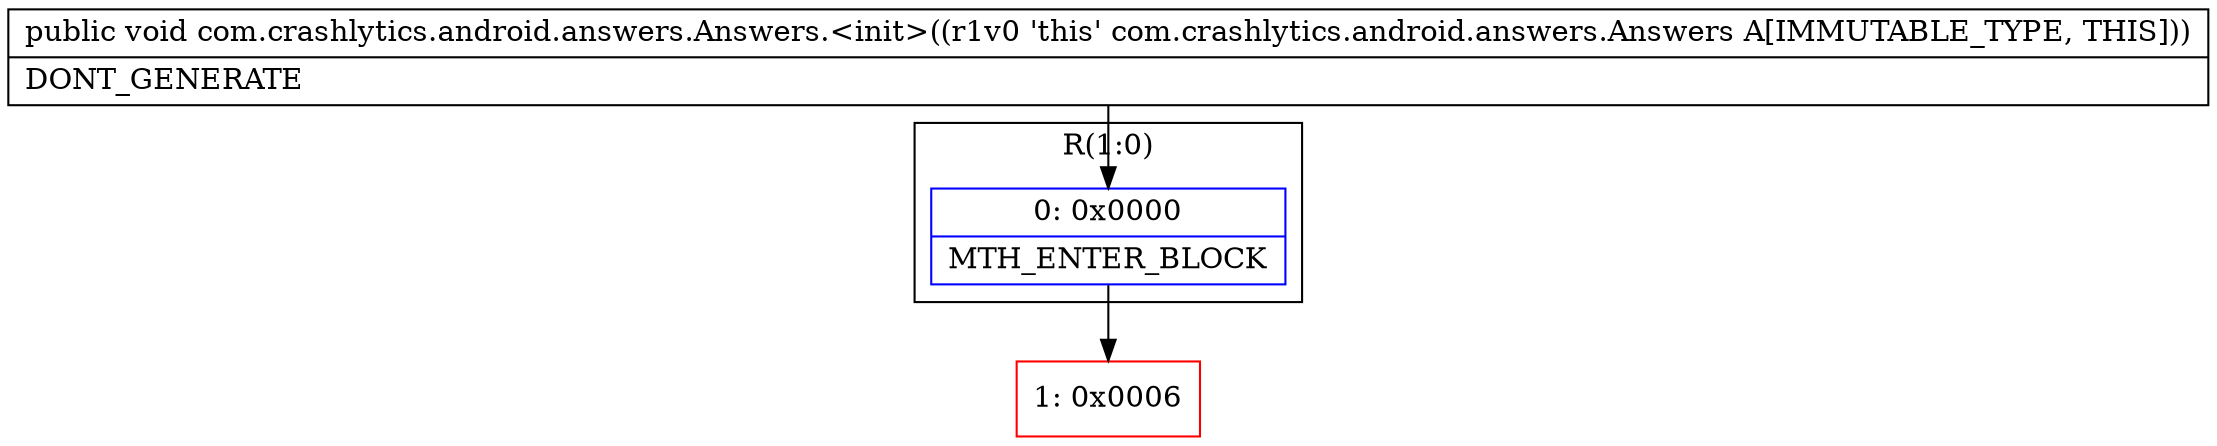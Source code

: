 digraph "CFG forcom.crashlytics.android.answers.Answers.\<init\>()V" {
subgraph cluster_Region_76276664 {
label = "R(1:0)";
node [shape=record,color=blue];
Node_0 [shape=record,label="{0\:\ 0x0000|MTH_ENTER_BLOCK\l}"];
}
Node_1 [shape=record,color=red,label="{1\:\ 0x0006}"];
MethodNode[shape=record,label="{public void com.crashlytics.android.answers.Answers.\<init\>((r1v0 'this' com.crashlytics.android.answers.Answers A[IMMUTABLE_TYPE, THIS]))  | DONT_GENERATE\l}"];
MethodNode -> Node_0;
Node_0 -> Node_1;
}

